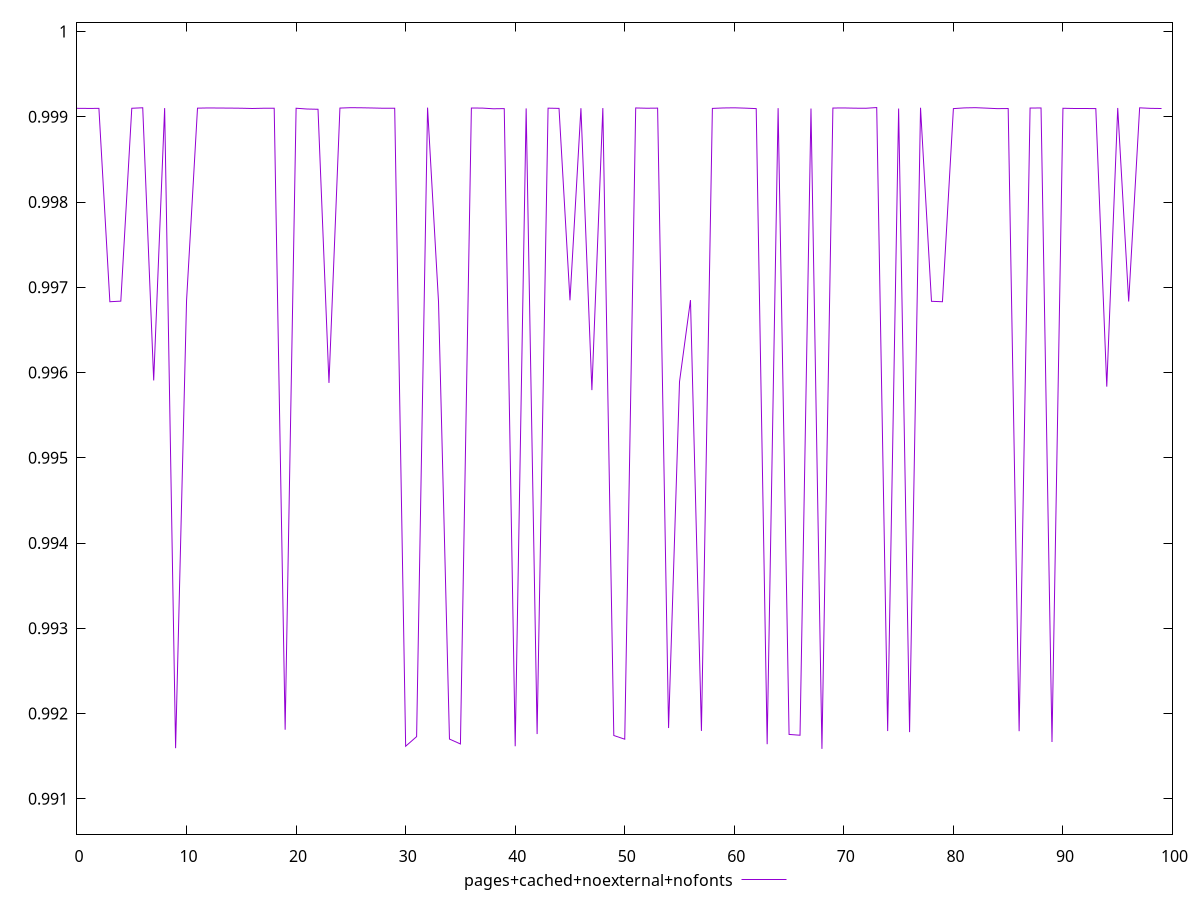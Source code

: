 $_pagesCachedNoexternalNofonts <<EOF
0.9990989652814131
0.9990979052184421
0.9990982410609963
0.9968304158796826
0.9968372198818507
0.9990996098533427
0.9991055106213571
0.9959067082473421
0.999101877486851
0.9915931957101103
0.9968430527286569
0.999101021974895
0.9991035089698086
0.9991023956691601
0.9991016014593852
0.9991001312208789
0.9990970207268652
0.9990998465531693
0.9991001783702862
0.9918104062173811
0.9991000222075174
0.9990908163986438
0.9990879286729261
0.9958780227769868
0.9991020295112223
0.999106503038243
0.9991052346057383
0.9991027582577132
0.9990997266948021
0.9990999547178832
0.9916162986803363
0.991729261323782
0.999107536714096
0.9968299433049685
0.9917004127801234
0.9916428155622082
0.9991025597114986
0.9991016429325321
0.999093732644288
0.9990956067364516
0.9916157618050034
0.9990981206022629
0.9917591610333316
0.9991009714019925
0.9990982115974318
0.9968472773394597
0.9991005304158227
0.9957938211441277
0.9991017185307727
0.9917423562060459
0.9916988169428849
0.9991032303144816
0.9991000399445212
0.9991013901823167
0.9918300064079479
0.9958929634900571
0.9968496221459371
0.9917961889037109
0.9990981071690348
0.9991032557672352
0.9991050920505483
0.999101063468949
0.9990956297525874
0.9916406061765062
0.9991009143427152
0.991754885407353
0.9917453800419708
0.9990962410325335
0.9915853859990458
0.9991024133695929
0.9991034403906442
0.999100623382849
0.9990996111516462
0.9991080935823182
0.9917947397180336
0.9990964892727621
0.9917818827263167
0.9991054240776018
0.9968353243725743
0.9968302934912746
0.9990955494112561
0.9991040078783722
0.999106552507436
0.9991012864738438
0.9990953539631129
0.999096726179634
0.9917928758896393
0.9991022467156867
0.9991031858786601
0.9916662170149559
0.9990996838543097
0.9990971096402153
0.9990966433111397
0.9990962718484658
0.9958340061422728
0.9991034619568612
0.9968328878237989
0.999104790085021
0.999098684223539
0.9990968333358415
EOF
set key outside below
set terminal pngcairo
set output "report_00006_2020-11-02T20-21-41.718Z/first-cpu-idle/pages+cached+noexternal+nofonts//score.png"
set yrange [0.9905853859990458:1.0001080935823181]
plot $_pagesCachedNoexternalNofonts title "pages+cached+noexternal+nofonts" with line ,